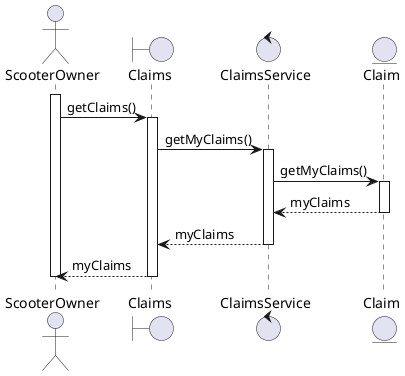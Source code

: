 @startuml get_my_claims

actor ScooterOwner as so
boundary Claims as cl
control ClaimsService as cs
entity Claim as c



activate so
so -> cl : getClaims()
activate cl
cl -> cs : getMyClaims()
activate cs
cs -> c : getMyClaims()
activate c
c --> cs : myClaims
deactivate c
cs --> cl : myClaims
deactivate cs
cl --> so : myClaims
deactivate cl
deactivate so

@enduml
